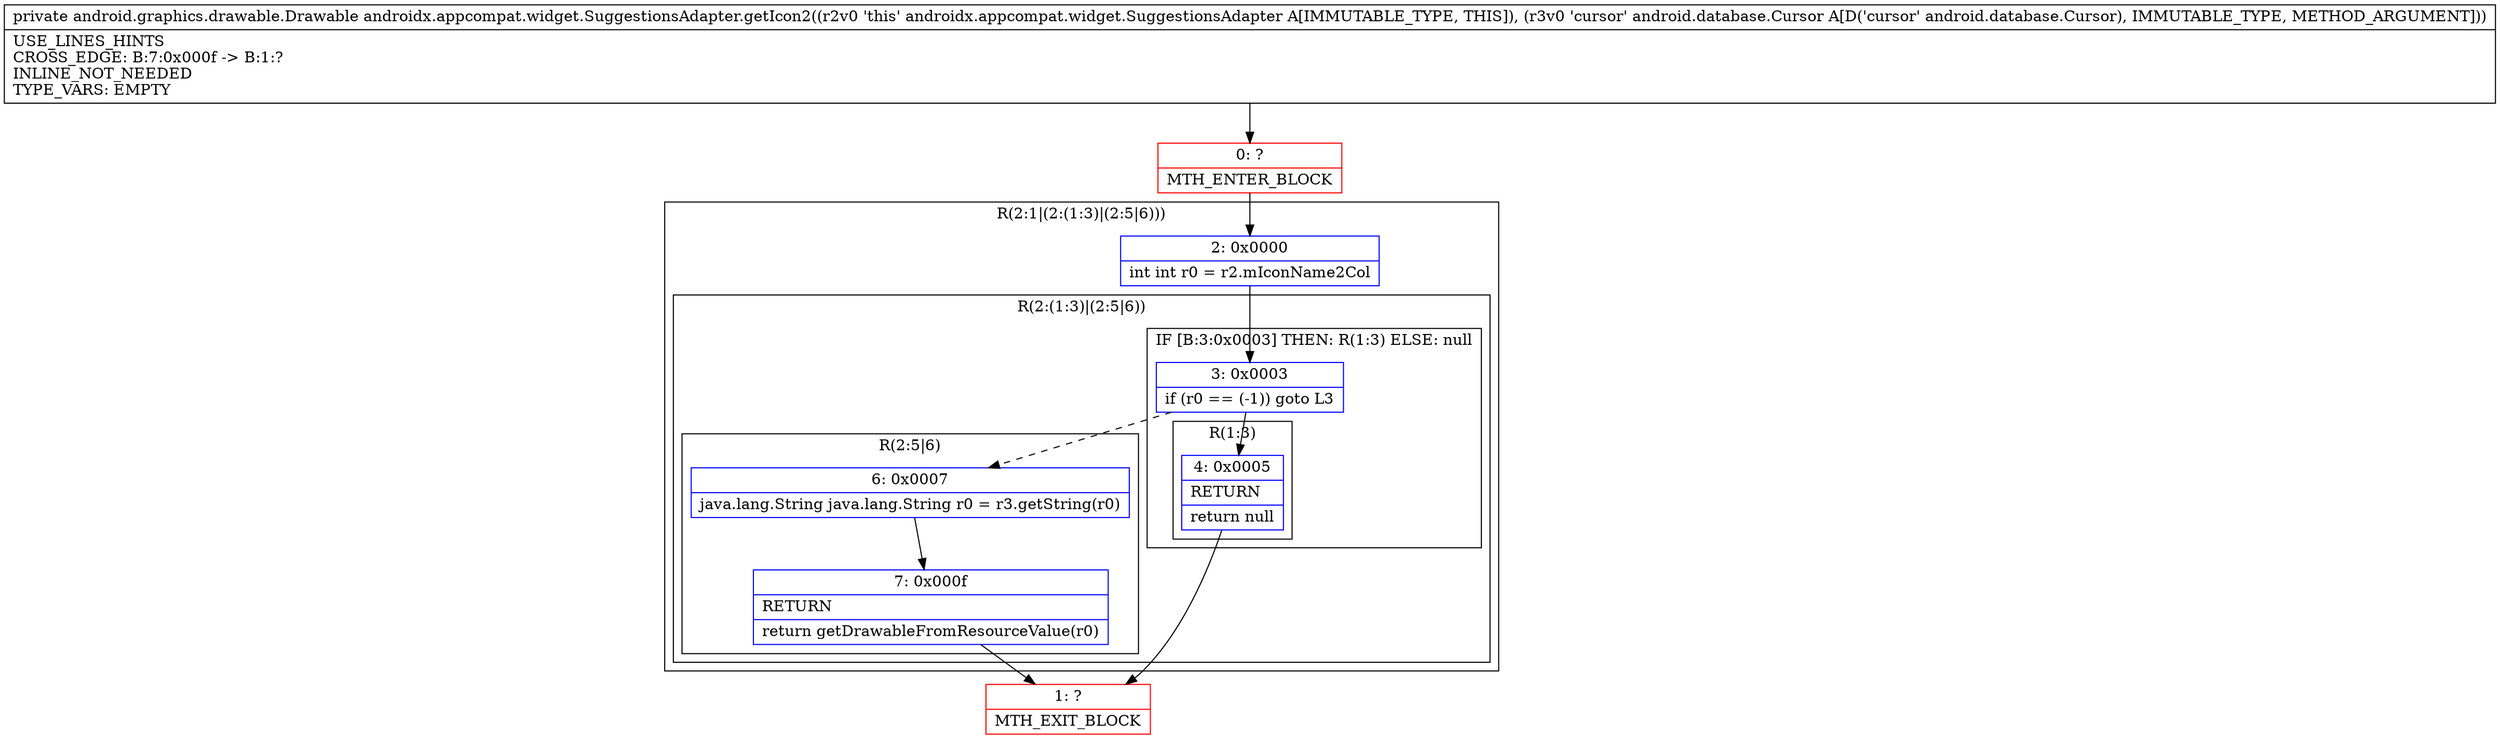 digraph "CFG forandroidx.appcompat.widget.SuggestionsAdapter.getIcon2(Landroid\/database\/Cursor;)Landroid\/graphics\/drawable\/Drawable;" {
subgraph cluster_Region_1828201469 {
label = "R(2:1|(2:(1:3)|(2:5|6)))";
node [shape=record,color=blue];
Node_2 [shape=record,label="{2\:\ 0x0000|int int r0 = r2.mIconName2Col\l}"];
subgraph cluster_Region_794429046 {
label = "R(2:(1:3)|(2:5|6))";
node [shape=record,color=blue];
subgraph cluster_IfRegion_1244269682 {
label = "IF [B:3:0x0003] THEN: R(1:3) ELSE: null";
node [shape=record,color=blue];
Node_3 [shape=record,label="{3\:\ 0x0003|if (r0 == (\-1)) goto L3\l}"];
subgraph cluster_Region_412051385 {
label = "R(1:3)";
node [shape=record,color=blue];
Node_4 [shape=record,label="{4\:\ 0x0005|RETURN\l|return null\l}"];
}
}
subgraph cluster_Region_938818298 {
label = "R(2:5|6)";
node [shape=record,color=blue];
Node_6 [shape=record,label="{6\:\ 0x0007|java.lang.String java.lang.String r0 = r3.getString(r0)\l}"];
Node_7 [shape=record,label="{7\:\ 0x000f|RETURN\l|return getDrawableFromResourceValue(r0)\l}"];
}
}
}
Node_0 [shape=record,color=red,label="{0\:\ ?|MTH_ENTER_BLOCK\l}"];
Node_1 [shape=record,color=red,label="{1\:\ ?|MTH_EXIT_BLOCK\l}"];
MethodNode[shape=record,label="{private android.graphics.drawable.Drawable androidx.appcompat.widget.SuggestionsAdapter.getIcon2((r2v0 'this' androidx.appcompat.widget.SuggestionsAdapter A[IMMUTABLE_TYPE, THIS]), (r3v0 'cursor' android.database.Cursor A[D('cursor' android.database.Cursor), IMMUTABLE_TYPE, METHOD_ARGUMENT]))  | USE_LINES_HINTS\lCROSS_EDGE: B:7:0x000f \-\> B:1:?\lINLINE_NOT_NEEDED\lTYPE_VARS: EMPTY\l}"];
MethodNode -> Node_0;Node_2 -> Node_3;
Node_3 -> Node_4;
Node_3 -> Node_6[style=dashed];
Node_4 -> Node_1;
Node_6 -> Node_7;
Node_7 -> Node_1;
Node_0 -> Node_2;
}


